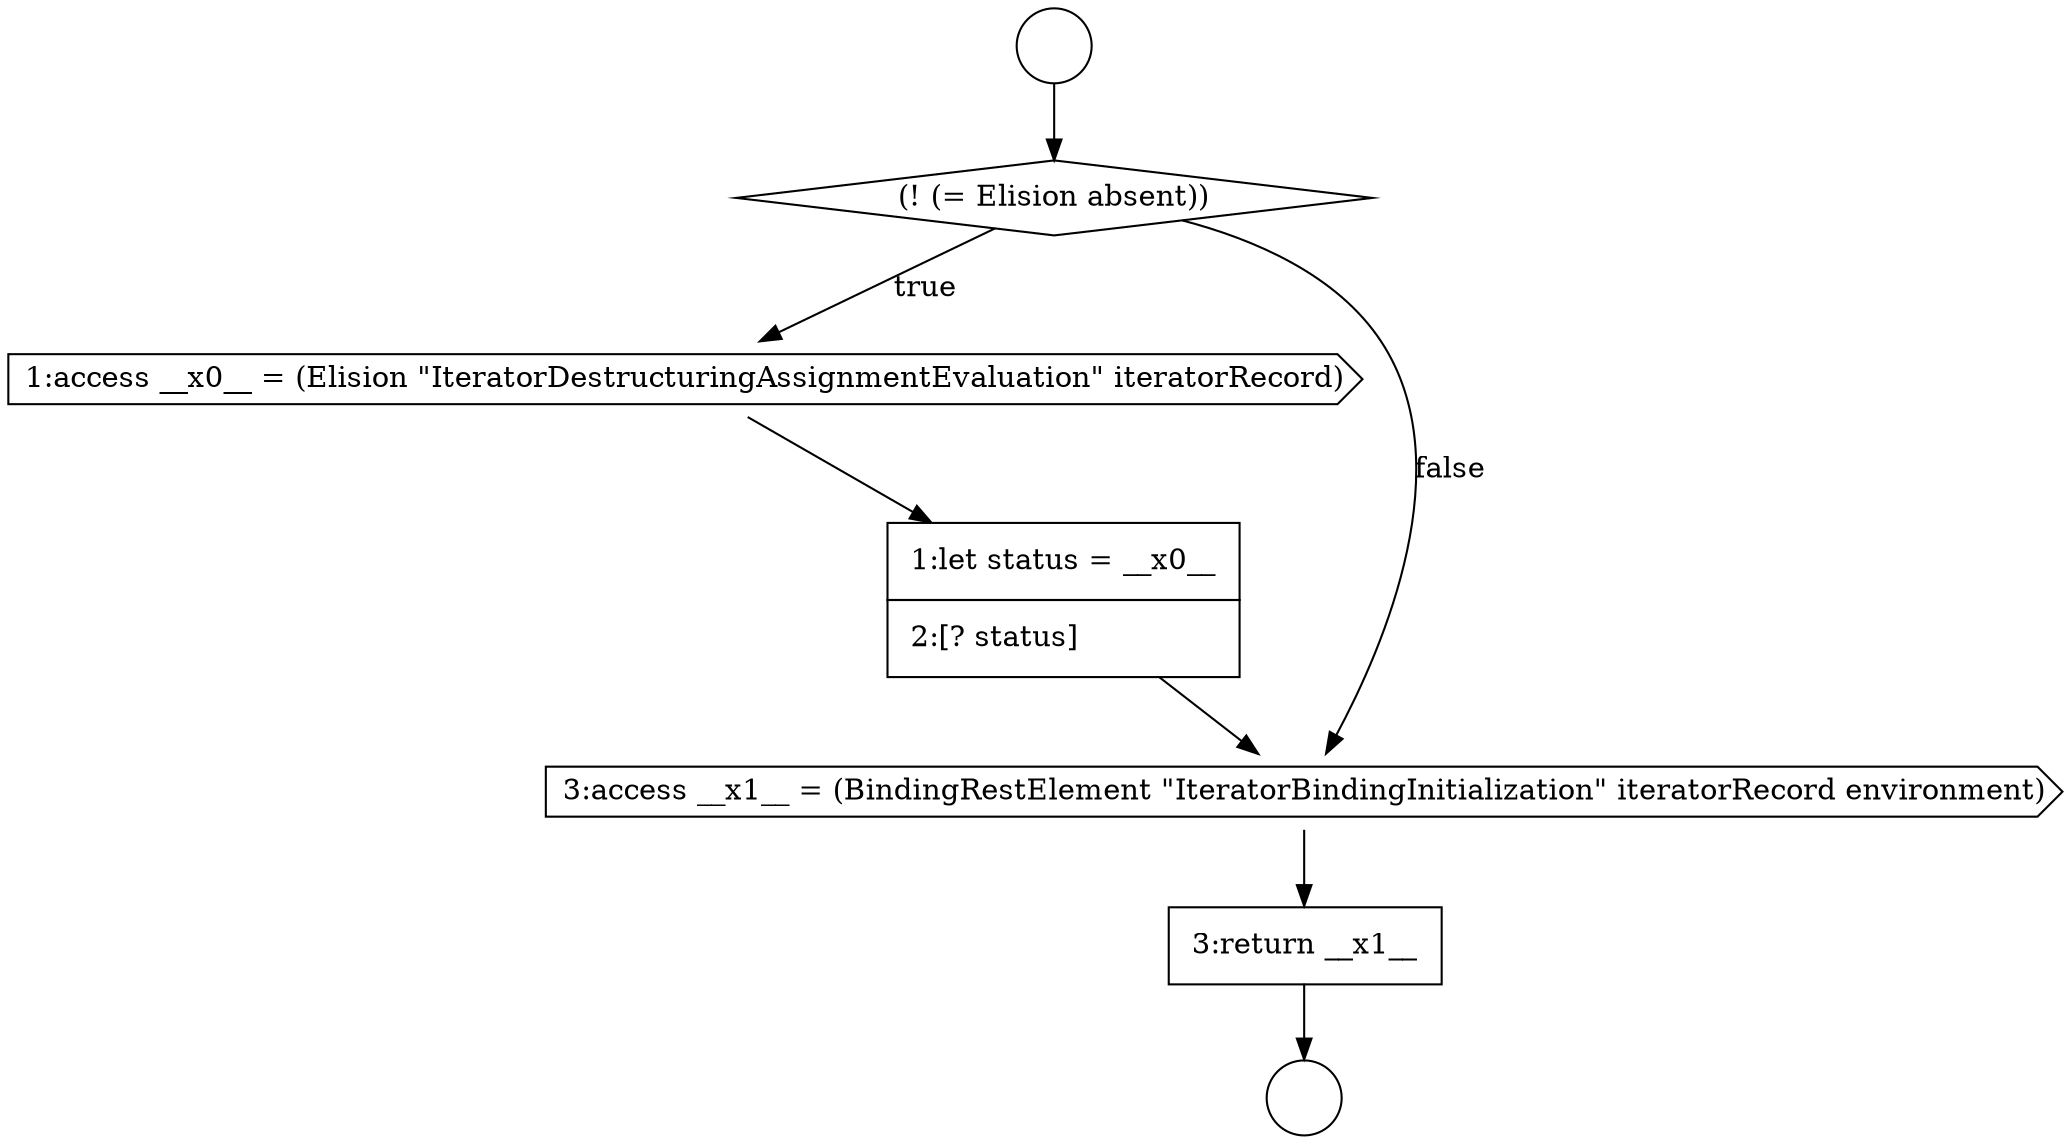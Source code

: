 digraph {
  node5888 [shape=cds, label=<<font color="black">1:access __x0__ = (Elision &quot;IteratorDestructuringAssignmentEvaluation&quot; iteratorRecord)</font>> color="black" fillcolor="white" style=filled]
  node5889 [shape=none, margin=0, label=<<font color="black">
    <table border="0" cellborder="1" cellspacing="0" cellpadding="10">
      <tr><td align="left">1:let status = __x0__</td></tr>
      <tr><td align="left">2:[? status]</td></tr>
    </table>
  </font>> color="black" fillcolor="white" style=filled]
  node5887 [shape=diamond, label=<<font color="black">(! (= Elision absent))</font>> color="black" fillcolor="white" style=filled]
  node5885 [shape=circle label=" " color="black" fillcolor="white" style=filled]
  node5891 [shape=none, margin=0, label=<<font color="black">
    <table border="0" cellborder="1" cellspacing="0" cellpadding="10">
      <tr><td align="left">3:return __x1__</td></tr>
    </table>
  </font>> color="black" fillcolor="white" style=filled]
  node5890 [shape=cds, label=<<font color="black">3:access __x1__ = (BindingRestElement &quot;IteratorBindingInitialization&quot; iteratorRecord environment)</font>> color="black" fillcolor="white" style=filled]
  node5886 [shape=circle label=" " color="black" fillcolor="white" style=filled]
  node5891 -> node5886 [ color="black"]
  node5888 -> node5889 [ color="black"]
  node5887 -> node5888 [label=<<font color="black">true</font>> color="black"]
  node5887 -> node5890 [label=<<font color="black">false</font>> color="black"]
  node5890 -> node5891 [ color="black"]
  node5889 -> node5890 [ color="black"]
  node5885 -> node5887 [ color="black"]
}
